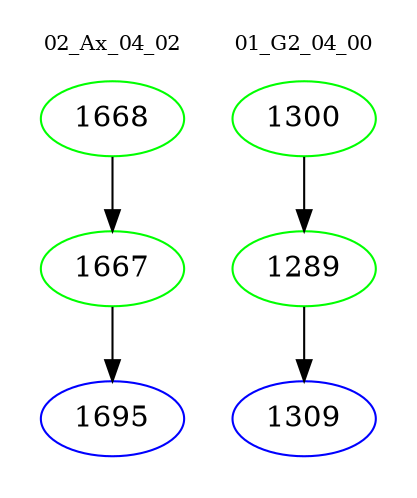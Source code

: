 digraph{
subgraph cluster_0 {
color = white
label = "02_Ax_04_02";
fontsize=10;
T0_1668 [label="1668", color="green"]
T0_1668 -> T0_1667 [color="black"]
T0_1667 [label="1667", color="green"]
T0_1667 -> T0_1695 [color="black"]
T0_1695 [label="1695", color="blue"]
}
subgraph cluster_1 {
color = white
label = "01_G2_04_00";
fontsize=10;
T1_1300 [label="1300", color="green"]
T1_1300 -> T1_1289 [color="black"]
T1_1289 [label="1289", color="green"]
T1_1289 -> T1_1309 [color="black"]
T1_1309 [label="1309", color="blue"]
}
}
